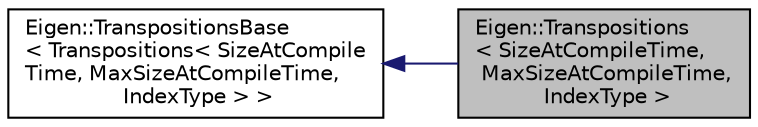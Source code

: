 digraph "Eigen::Transpositions&lt; SizeAtCompileTime, MaxSizeAtCompileTime, IndexType &gt;"
{
  edge [fontname="Helvetica",fontsize="10",labelfontname="Helvetica",labelfontsize="10"];
  node [fontname="Helvetica",fontsize="10",shape=record];
  rankdir="LR";
  Node1 [label="Eigen::Transpositions\l\< SizeAtCompileTime,\l MaxSizeAtCompileTime,\l IndexType \>",height=0.2,width=0.4,color="black", fillcolor="grey75", style="filled" fontcolor="black"];
  Node2 -> Node1 [dir="back",color="midnightblue",fontsize="10",style="solid",fontname="Helvetica"];
  Node2 [label="Eigen::TranspositionsBase\l\< Transpositions\< SizeAtCompile\lTime, MaxSizeAtCompileTime,\l IndexType \> \>",height=0.2,width=0.4,color="black", fillcolor="white", style="filled",URL="$classEigen_1_1TranspositionsBase.html"];
}
